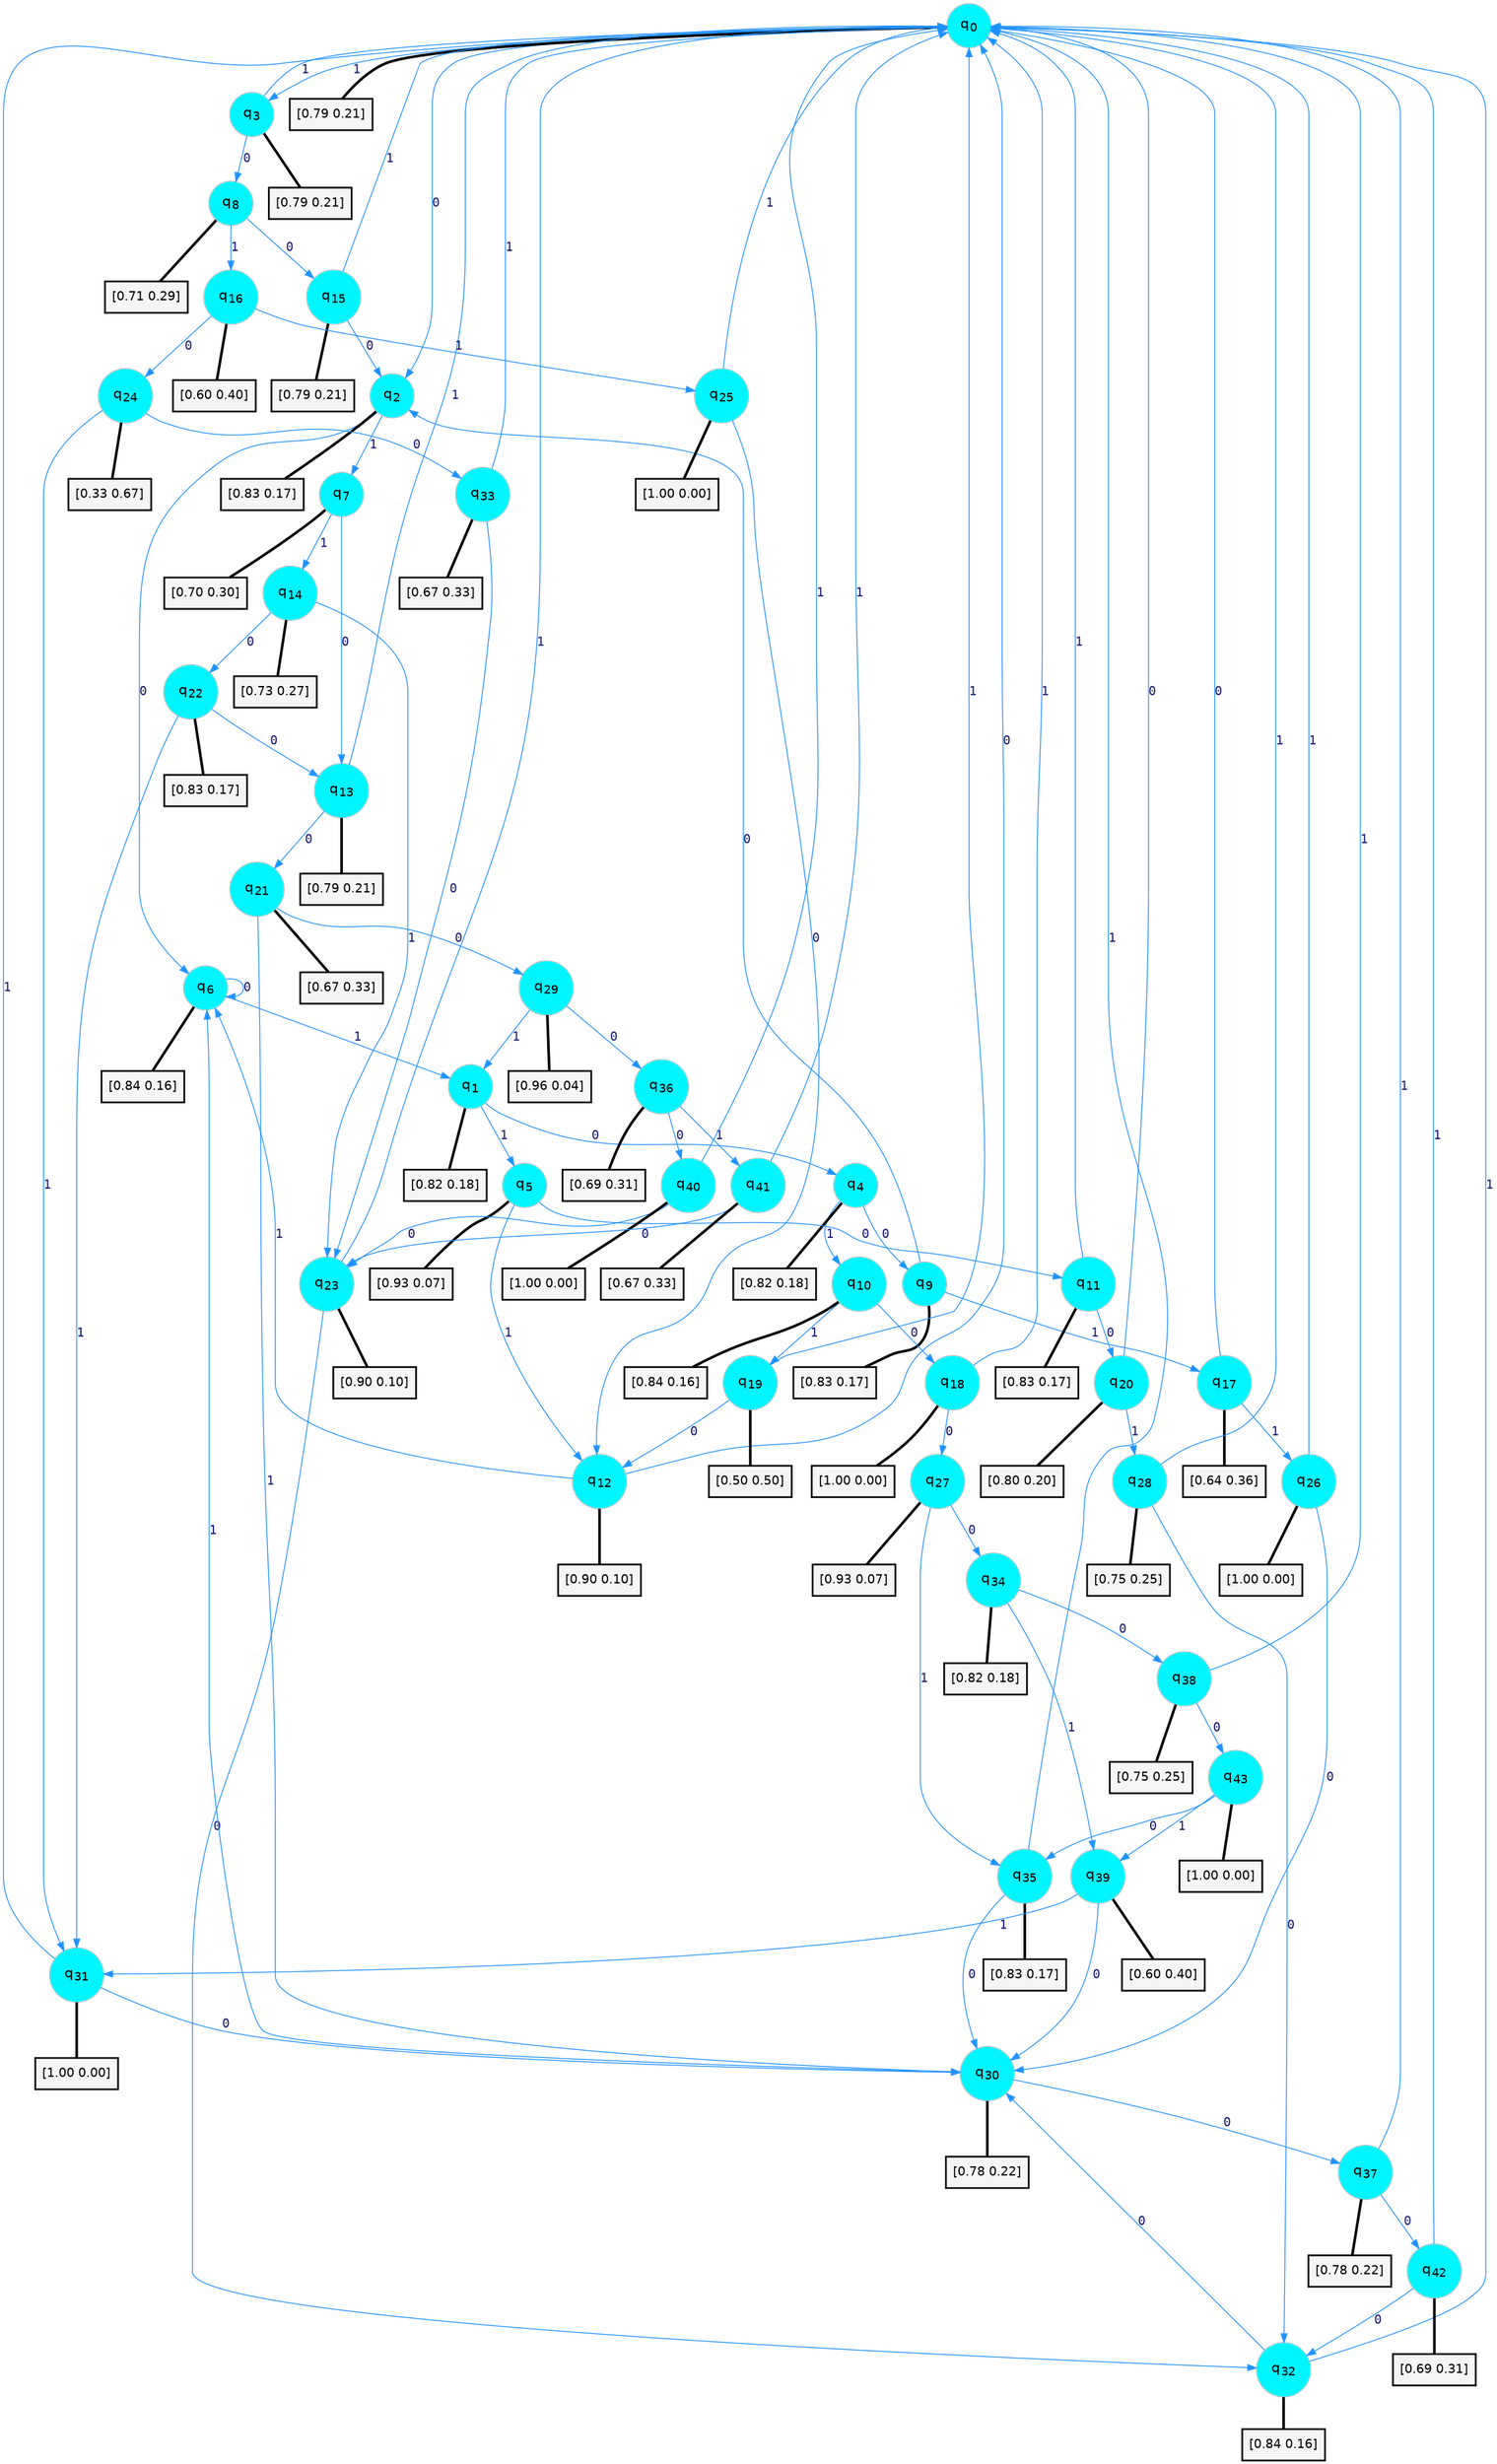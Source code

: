 digraph G {
graph [
bgcolor=transparent, dpi=300, rankdir=TD, size="40,25"];
node [
color=gray, fillcolor=turquoise1, fontcolor=black, fontname=Helvetica, fontsize=16, fontweight=bold, shape=circle, style=filled];
edge [
arrowsize=1, color=dodgerblue1, fontcolor=midnightblue, fontname=courier, fontweight=bold, penwidth=1, style=solid, weight=20];
0[label=<q<SUB>0</SUB>>];
1[label=<q<SUB>1</SUB>>];
2[label=<q<SUB>2</SUB>>];
3[label=<q<SUB>3</SUB>>];
4[label=<q<SUB>4</SUB>>];
5[label=<q<SUB>5</SUB>>];
6[label=<q<SUB>6</SUB>>];
7[label=<q<SUB>7</SUB>>];
8[label=<q<SUB>8</SUB>>];
9[label=<q<SUB>9</SUB>>];
10[label=<q<SUB>10</SUB>>];
11[label=<q<SUB>11</SUB>>];
12[label=<q<SUB>12</SUB>>];
13[label=<q<SUB>13</SUB>>];
14[label=<q<SUB>14</SUB>>];
15[label=<q<SUB>15</SUB>>];
16[label=<q<SUB>16</SUB>>];
17[label=<q<SUB>17</SUB>>];
18[label=<q<SUB>18</SUB>>];
19[label=<q<SUB>19</SUB>>];
20[label=<q<SUB>20</SUB>>];
21[label=<q<SUB>21</SUB>>];
22[label=<q<SUB>22</SUB>>];
23[label=<q<SUB>23</SUB>>];
24[label=<q<SUB>24</SUB>>];
25[label=<q<SUB>25</SUB>>];
26[label=<q<SUB>26</SUB>>];
27[label=<q<SUB>27</SUB>>];
28[label=<q<SUB>28</SUB>>];
29[label=<q<SUB>29</SUB>>];
30[label=<q<SUB>30</SUB>>];
31[label=<q<SUB>31</SUB>>];
32[label=<q<SUB>32</SUB>>];
33[label=<q<SUB>33</SUB>>];
34[label=<q<SUB>34</SUB>>];
35[label=<q<SUB>35</SUB>>];
36[label=<q<SUB>36</SUB>>];
37[label=<q<SUB>37</SUB>>];
38[label=<q<SUB>38</SUB>>];
39[label=<q<SUB>39</SUB>>];
40[label=<q<SUB>40</SUB>>];
41[label=<q<SUB>41</SUB>>];
42[label=<q<SUB>42</SUB>>];
43[label=<q<SUB>43</SUB>>];
44[label="[0.79 0.21]", shape=box,fontcolor=black, fontname=Helvetica, fontsize=14, penwidth=2, fillcolor=whitesmoke,color=black];
45[label="[0.82 0.18]", shape=box,fontcolor=black, fontname=Helvetica, fontsize=14, penwidth=2, fillcolor=whitesmoke,color=black];
46[label="[0.83 0.17]", shape=box,fontcolor=black, fontname=Helvetica, fontsize=14, penwidth=2, fillcolor=whitesmoke,color=black];
47[label="[0.79 0.21]", shape=box,fontcolor=black, fontname=Helvetica, fontsize=14, penwidth=2, fillcolor=whitesmoke,color=black];
48[label="[0.82 0.18]", shape=box,fontcolor=black, fontname=Helvetica, fontsize=14, penwidth=2, fillcolor=whitesmoke,color=black];
49[label="[0.93 0.07]", shape=box,fontcolor=black, fontname=Helvetica, fontsize=14, penwidth=2, fillcolor=whitesmoke,color=black];
50[label="[0.84 0.16]", shape=box,fontcolor=black, fontname=Helvetica, fontsize=14, penwidth=2, fillcolor=whitesmoke,color=black];
51[label="[0.70 0.30]", shape=box,fontcolor=black, fontname=Helvetica, fontsize=14, penwidth=2, fillcolor=whitesmoke,color=black];
52[label="[0.71 0.29]", shape=box,fontcolor=black, fontname=Helvetica, fontsize=14, penwidth=2, fillcolor=whitesmoke,color=black];
53[label="[0.83 0.17]", shape=box,fontcolor=black, fontname=Helvetica, fontsize=14, penwidth=2, fillcolor=whitesmoke,color=black];
54[label="[0.84 0.16]", shape=box,fontcolor=black, fontname=Helvetica, fontsize=14, penwidth=2, fillcolor=whitesmoke,color=black];
55[label="[0.83 0.17]", shape=box,fontcolor=black, fontname=Helvetica, fontsize=14, penwidth=2, fillcolor=whitesmoke,color=black];
56[label="[0.90 0.10]", shape=box,fontcolor=black, fontname=Helvetica, fontsize=14, penwidth=2, fillcolor=whitesmoke,color=black];
57[label="[0.79 0.21]", shape=box,fontcolor=black, fontname=Helvetica, fontsize=14, penwidth=2, fillcolor=whitesmoke,color=black];
58[label="[0.73 0.27]", shape=box,fontcolor=black, fontname=Helvetica, fontsize=14, penwidth=2, fillcolor=whitesmoke,color=black];
59[label="[0.79 0.21]", shape=box,fontcolor=black, fontname=Helvetica, fontsize=14, penwidth=2, fillcolor=whitesmoke,color=black];
60[label="[0.60 0.40]", shape=box,fontcolor=black, fontname=Helvetica, fontsize=14, penwidth=2, fillcolor=whitesmoke,color=black];
61[label="[0.64 0.36]", shape=box,fontcolor=black, fontname=Helvetica, fontsize=14, penwidth=2, fillcolor=whitesmoke,color=black];
62[label="[1.00 0.00]", shape=box,fontcolor=black, fontname=Helvetica, fontsize=14, penwidth=2, fillcolor=whitesmoke,color=black];
63[label="[0.50 0.50]", shape=box,fontcolor=black, fontname=Helvetica, fontsize=14, penwidth=2, fillcolor=whitesmoke,color=black];
64[label="[0.80 0.20]", shape=box,fontcolor=black, fontname=Helvetica, fontsize=14, penwidth=2, fillcolor=whitesmoke,color=black];
65[label="[0.67 0.33]", shape=box,fontcolor=black, fontname=Helvetica, fontsize=14, penwidth=2, fillcolor=whitesmoke,color=black];
66[label="[0.83 0.17]", shape=box,fontcolor=black, fontname=Helvetica, fontsize=14, penwidth=2, fillcolor=whitesmoke,color=black];
67[label="[0.90 0.10]", shape=box,fontcolor=black, fontname=Helvetica, fontsize=14, penwidth=2, fillcolor=whitesmoke,color=black];
68[label="[0.33 0.67]", shape=box,fontcolor=black, fontname=Helvetica, fontsize=14, penwidth=2, fillcolor=whitesmoke,color=black];
69[label="[1.00 0.00]", shape=box,fontcolor=black, fontname=Helvetica, fontsize=14, penwidth=2, fillcolor=whitesmoke,color=black];
70[label="[1.00 0.00]", shape=box,fontcolor=black, fontname=Helvetica, fontsize=14, penwidth=2, fillcolor=whitesmoke,color=black];
71[label="[0.93 0.07]", shape=box,fontcolor=black, fontname=Helvetica, fontsize=14, penwidth=2, fillcolor=whitesmoke,color=black];
72[label="[0.75 0.25]", shape=box,fontcolor=black, fontname=Helvetica, fontsize=14, penwidth=2, fillcolor=whitesmoke,color=black];
73[label="[0.96 0.04]", shape=box,fontcolor=black, fontname=Helvetica, fontsize=14, penwidth=2, fillcolor=whitesmoke,color=black];
74[label="[0.78 0.22]", shape=box,fontcolor=black, fontname=Helvetica, fontsize=14, penwidth=2, fillcolor=whitesmoke,color=black];
75[label="[1.00 0.00]", shape=box,fontcolor=black, fontname=Helvetica, fontsize=14, penwidth=2, fillcolor=whitesmoke,color=black];
76[label="[0.84 0.16]", shape=box,fontcolor=black, fontname=Helvetica, fontsize=14, penwidth=2, fillcolor=whitesmoke,color=black];
77[label="[0.67 0.33]", shape=box,fontcolor=black, fontname=Helvetica, fontsize=14, penwidth=2, fillcolor=whitesmoke,color=black];
78[label="[0.82 0.18]", shape=box,fontcolor=black, fontname=Helvetica, fontsize=14, penwidth=2, fillcolor=whitesmoke,color=black];
79[label="[0.83 0.17]", shape=box,fontcolor=black, fontname=Helvetica, fontsize=14, penwidth=2, fillcolor=whitesmoke,color=black];
80[label="[0.69 0.31]", shape=box,fontcolor=black, fontname=Helvetica, fontsize=14, penwidth=2, fillcolor=whitesmoke,color=black];
81[label="[0.78 0.22]", shape=box,fontcolor=black, fontname=Helvetica, fontsize=14, penwidth=2, fillcolor=whitesmoke,color=black];
82[label="[0.75 0.25]", shape=box,fontcolor=black, fontname=Helvetica, fontsize=14, penwidth=2, fillcolor=whitesmoke,color=black];
83[label="[0.60 0.40]", shape=box,fontcolor=black, fontname=Helvetica, fontsize=14, penwidth=2, fillcolor=whitesmoke,color=black];
84[label="[1.00 0.00]", shape=box,fontcolor=black, fontname=Helvetica, fontsize=14, penwidth=2, fillcolor=whitesmoke,color=black];
85[label="[0.67 0.33]", shape=box,fontcolor=black, fontname=Helvetica, fontsize=14, penwidth=2, fillcolor=whitesmoke,color=black];
86[label="[0.69 0.31]", shape=box,fontcolor=black, fontname=Helvetica, fontsize=14, penwidth=2, fillcolor=whitesmoke,color=black];
87[label="[1.00 0.00]", shape=box,fontcolor=black, fontname=Helvetica, fontsize=14, penwidth=2, fillcolor=whitesmoke,color=black];
0->2 [label=0];
0->3 [label=1];
0->44 [arrowhead=none, penwidth=3,color=black];
1->4 [label=0];
1->5 [label=1];
1->45 [arrowhead=none, penwidth=3,color=black];
2->6 [label=0];
2->7 [label=1];
2->46 [arrowhead=none, penwidth=3,color=black];
3->8 [label=0];
3->0 [label=1];
3->47 [arrowhead=none, penwidth=3,color=black];
4->9 [label=0];
4->10 [label=1];
4->48 [arrowhead=none, penwidth=3,color=black];
5->11 [label=0];
5->12 [label=1];
5->49 [arrowhead=none, penwidth=3,color=black];
6->6 [label=0];
6->1 [label=1];
6->50 [arrowhead=none, penwidth=3,color=black];
7->13 [label=0];
7->14 [label=1];
7->51 [arrowhead=none, penwidth=3,color=black];
8->15 [label=0];
8->16 [label=1];
8->52 [arrowhead=none, penwidth=3,color=black];
9->2 [label=0];
9->17 [label=1];
9->53 [arrowhead=none, penwidth=3,color=black];
10->18 [label=0];
10->19 [label=1];
10->54 [arrowhead=none, penwidth=3,color=black];
11->20 [label=0];
11->0 [label=1];
11->55 [arrowhead=none, penwidth=3,color=black];
12->0 [label=0];
12->6 [label=1];
12->56 [arrowhead=none, penwidth=3,color=black];
13->21 [label=0];
13->0 [label=1];
13->57 [arrowhead=none, penwidth=3,color=black];
14->22 [label=0];
14->23 [label=1];
14->58 [arrowhead=none, penwidth=3,color=black];
15->2 [label=0];
15->0 [label=1];
15->59 [arrowhead=none, penwidth=3,color=black];
16->24 [label=0];
16->25 [label=1];
16->60 [arrowhead=none, penwidth=3,color=black];
17->0 [label=0];
17->26 [label=1];
17->61 [arrowhead=none, penwidth=3,color=black];
18->27 [label=0];
18->0 [label=1];
18->62 [arrowhead=none, penwidth=3,color=black];
19->12 [label=0];
19->0 [label=1];
19->63 [arrowhead=none, penwidth=3,color=black];
20->0 [label=0];
20->28 [label=1];
20->64 [arrowhead=none, penwidth=3,color=black];
21->29 [label=0];
21->30 [label=1];
21->65 [arrowhead=none, penwidth=3,color=black];
22->13 [label=0];
22->31 [label=1];
22->66 [arrowhead=none, penwidth=3,color=black];
23->32 [label=0];
23->0 [label=1];
23->67 [arrowhead=none, penwidth=3,color=black];
24->33 [label=0];
24->31 [label=1];
24->68 [arrowhead=none, penwidth=3,color=black];
25->12 [label=0];
25->0 [label=1];
25->69 [arrowhead=none, penwidth=3,color=black];
26->30 [label=0];
26->0 [label=1];
26->70 [arrowhead=none, penwidth=3,color=black];
27->34 [label=0];
27->35 [label=1];
27->71 [arrowhead=none, penwidth=3,color=black];
28->32 [label=0];
28->0 [label=1];
28->72 [arrowhead=none, penwidth=3,color=black];
29->36 [label=0];
29->1 [label=1];
29->73 [arrowhead=none, penwidth=3,color=black];
30->37 [label=0];
30->6 [label=1];
30->74 [arrowhead=none, penwidth=3,color=black];
31->30 [label=0];
31->0 [label=1];
31->75 [arrowhead=none, penwidth=3,color=black];
32->30 [label=0];
32->0 [label=1];
32->76 [arrowhead=none, penwidth=3,color=black];
33->23 [label=0];
33->0 [label=1];
33->77 [arrowhead=none, penwidth=3,color=black];
34->38 [label=0];
34->39 [label=1];
34->78 [arrowhead=none, penwidth=3,color=black];
35->30 [label=0];
35->0 [label=1];
35->79 [arrowhead=none, penwidth=3,color=black];
36->40 [label=0];
36->41 [label=1];
36->80 [arrowhead=none, penwidth=3,color=black];
37->42 [label=0];
37->0 [label=1];
37->81 [arrowhead=none, penwidth=3,color=black];
38->43 [label=0];
38->0 [label=1];
38->82 [arrowhead=none, penwidth=3,color=black];
39->30 [label=0];
39->31 [label=1];
39->83 [arrowhead=none, penwidth=3,color=black];
40->23 [label=0];
40->0 [label=1];
40->84 [arrowhead=none, penwidth=3,color=black];
41->23 [label=0];
41->0 [label=1];
41->85 [arrowhead=none, penwidth=3,color=black];
42->32 [label=0];
42->0 [label=1];
42->86 [arrowhead=none, penwidth=3,color=black];
43->35 [label=0];
43->39 [label=1];
43->87 [arrowhead=none, penwidth=3,color=black];
}
